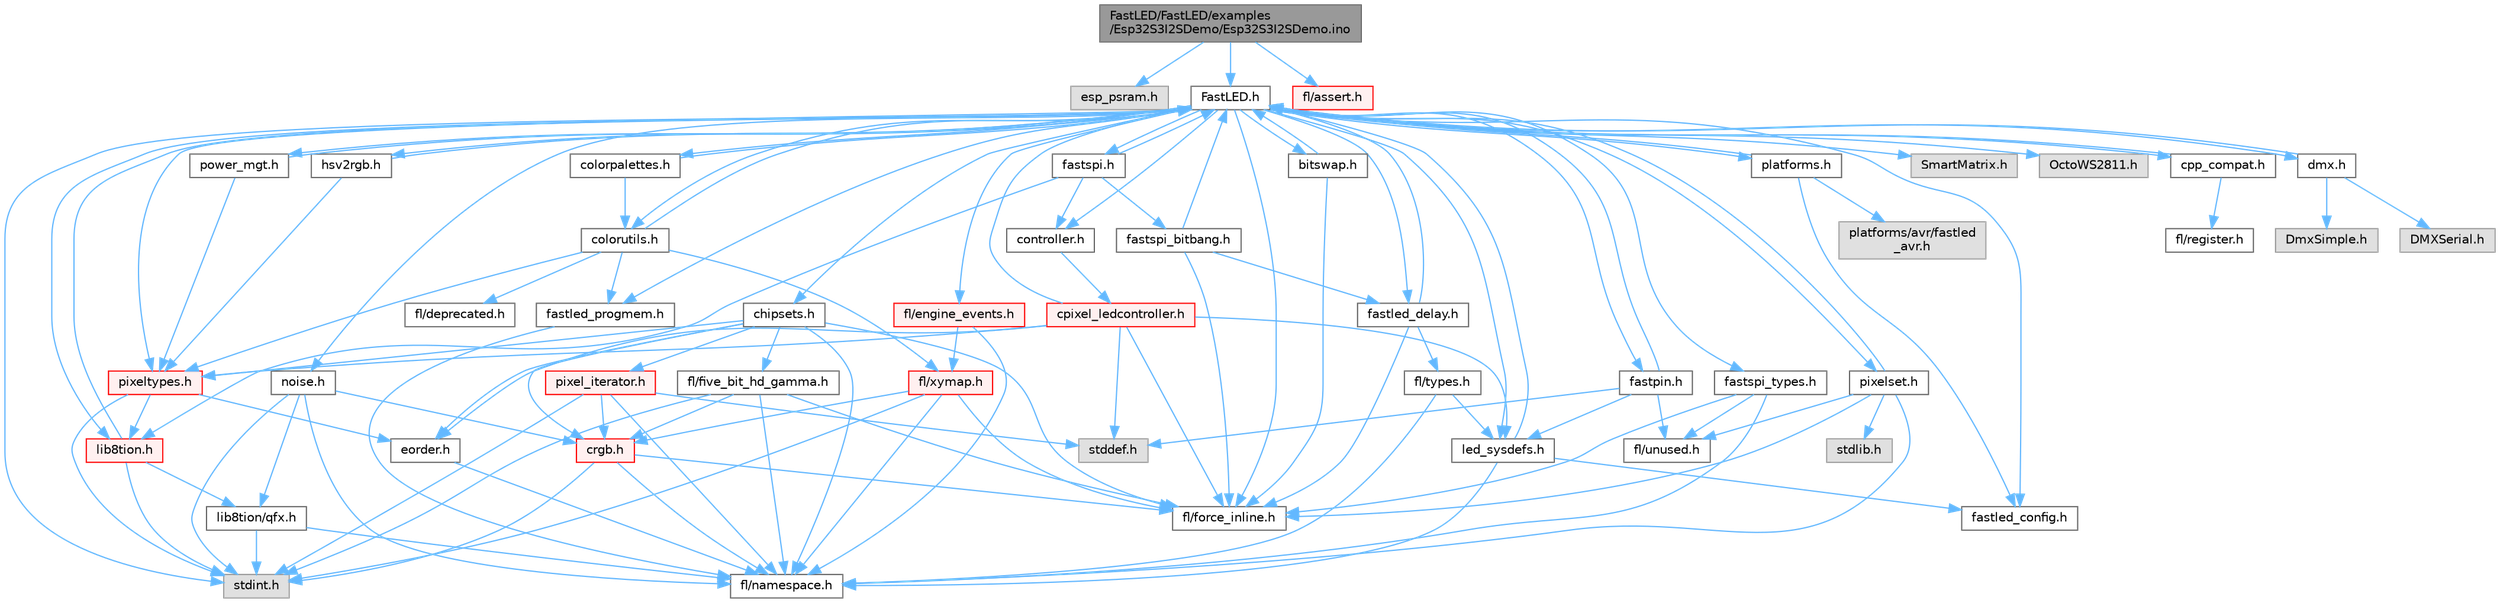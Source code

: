 digraph "FastLED/FastLED/examples/Esp32S3I2SDemo/Esp32S3I2SDemo.ino"
{
 // LATEX_PDF_SIZE
  bgcolor="transparent";
  edge [fontname=Helvetica,fontsize=10,labelfontname=Helvetica,labelfontsize=10];
  node [fontname=Helvetica,fontsize=10,shape=box,height=0.2,width=0.4];
  Node1 [id="Node000001",label="FastLED/FastLED/examples\l/Esp32S3I2SDemo/Esp32S3I2SDemo.ino",height=0.2,width=0.4,color="gray40", fillcolor="grey60", style="filled", fontcolor="black",tooltip=" "];
  Node1 -> Node2 [id="edge1_Node000001_Node000002",color="steelblue1",style="solid",tooltip=" "];
  Node2 [id="Node000002",label="esp_psram.h",height=0.2,width=0.4,color="grey60", fillcolor="#E0E0E0", style="filled",tooltip=" "];
  Node1 -> Node3 [id="edge2_Node000001_Node000003",color="steelblue1",style="solid",tooltip=" "];
  Node3 [id="Node000003",label="FastLED.h",height=0.2,width=0.4,color="grey40", fillcolor="white", style="filled",URL="$db/d97/_fast_l_e_d_8h.html",tooltip="central include file for FastLED, defines the CFastLED class/object"];
  Node3 -> Node4 [id="edge3_Node000003_Node000004",color="steelblue1",style="solid",tooltip=" "];
  Node4 [id="Node000004",label="stdint.h",height=0.2,width=0.4,color="grey60", fillcolor="#E0E0E0", style="filled",tooltip=" "];
  Node3 -> Node5 [id="edge4_Node000003_Node000005",color="steelblue1",style="solid",tooltip=" "];
  Node5 [id="Node000005",label="SmartMatrix.h",height=0.2,width=0.4,color="grey60", fillcolor="#E0E0E0", style="filled",tooltip=" "];
  Node3 -> Node6 [id="edge5_Node000003_Node000006",color="steelblue1",style="solid",tooltip=" "];
  Node6 [id="Node000006",label="OctoWS2811.h",height=0.2,width=0.4,color="grey60", fillcolor="#E0E0E0", style="filled",tooltip=" "];
  Node3 -> Node7 [id="edge6_Node000003_Node000007",color="steelblue1",style="solid",tooltip=" "];
  Node7 [id="Node000007",label="fl/force_inline.h",height=0.2,width=0.4,color="grey40", fillcolor="white", style="filled",URL="$d8/d2d/fl_2force__inline_8h.html",tooltip=" "];
  Node3 -> Node8 [id="edge7_Node000003_Node000008",color="steelblue1",style="solid",tooltip=" "];
  Node8 [id="Node000008",label="cpp_compat.h",height=0.2,width=0.4,color="grey40", fillcolor="white", style="filled",URL="$d9/d13/cpp__compat_8h.html",tooltip="Compatibility functions based on C++ version."];
  Node8 -> Node3 [id="edge8_Node000008_Node000003",color="steelblue1",style="solid",tooltip=" "];
  Node8 -> Node9 [id="edge9_Node000008_Node000009",color="steelblue1",style="solid",tooltip=" "];
  Node9 [id="Node000009",label="fl/register.h",height=0.2,width=0.4,color="grey40", fillcolor="white", style="filled",URL="$d8/dc1/fl_2register_8h.html",tooltip=" "];
  Node3 -> Node10 [id="edge10_Node000003_Node000010",color="steelblue1",style="solid",tooltip=" "];
  Node10 [id="Node000010",label="fastled_config.h",height=0.2,width=0.4,color="grey40", fillcolor="white", style="filled",URL="$d5/d11/fastled__config_8h.html",tooltip="Contains definitions that can be used to configure FastLED at compile time."];
  Node3 -> Node11 [id="edge11_Node000003_Node000011",color="steelblue1",style="solid",tooltip=" "];
  Node11 [id="Node000011",label="led_sysdefs.h",height=0.2,width=0.4,color="grey40", fillcolor="white", style="filled",URL="$d9/d3e/led__sysdefs_8h.html",tooltip="Determines which platform system definitions to include."];
  Node11 -> Node3 [id="edge12_Node000011_Node000003",color="steelblue1",style="solid",tooltip=" "];
  Node11 -> Node10 [id="edge13_Node000011_Node000010",color="steelblue1",style="solid",tooltip=" "];
  Node11 -> Node12 [id="edge14_Node000011_Node000012",color="steelblue1",style="solid",tooltip=" "];
  Node12 [id="Node000012",label="fl/namespace.h",height=0.2,width=0.4,color="grey40", fillcolor="white", style="filled",URL="$df/d2a/namespace_8h.html",tooltip="Implements the FastLED namespace macros."];
  Node3 -> Node13 [id="edge15_Node000003_Node000013",color="steelblue1",style="solid",tooltip=" "];
  Node13 [id="Node000013",label="fastled_delay.h",height=0.2,width=0.4,color="grey40", fillcolor="white", style="filled",URL="$d0/da8/fastled__delay_8h.html",tooltip="Utility functions and classes for managing delay cycles."];
  Node13 -> Node3 [id="edge16_Node000013_Node000003",color="steelblue1",style="solid",tooltip=" "];
  Node13 -> Node14 [id="edge17_Node000013_Node000014",color="steelblue1",style="solid",tooltip=" "];
  Node14 [id="Node000014",label="fl/types.h",height=0.2,width=0.4,color="grey40", fillcolor="white", style="filled",URL="$d7/da1/fl_2types_8h.html",tooltip=" "];
  Node14 -> Node11 [id="edge18_Node000014_Node000011",color="steelblue1",style="solid",tooltip=" "];
  Node14 -> Node12 [id="edge19_Node000014_Node000012",color="steelblue1",style="solid",tooltip=" "];
  Node13 -> Node7 [id="edge20_Node000013_Node000007",color="steelblue1",style="solid",tooltip=" "];
  Node3 -> Node15 [id="edge21_Node000003_Node000015",color="steelblue1",style="solid",tooltip=" "];
  Node15 [id="Node000015",label="bitswap.h",height=0.2,width=0.4,color="grey40", fillcolor="white", style="filled",URL="$de/ded/bitswap_8h.html",tooltip="Functions for doing a rotation of bits/bytes used by parallel output."];
  Node15 -> Node3 [id="edge22_Node000015_Node000003",color="steelblue1",style="solid",tooltip=" "];
  Node15 -> Node7 [id="edge23_Node000015_Node000007",color="steelblue1",style="solid",tooltip=" "];
  Node3 -> Node16 [id="edge24_Node000003_Node000016",color="steelblue1",style="solid",tooltip=" "];
  Node16 [id="Node000016",label="controller.h",height=0.2,width=0.4,color="grey40", fillcolor="white", style="filled",URL="$d2/dd9/controller_8h.html",tooltip="deprecated: base definitions used by led controllers for writing out led data"];
  Node16 -> Node17 [id="edge25_Node000016_Node000017",color="steelblue1",style="solid",tooltip=" "];
  Node17 [id="Node000017",label="cpixel_ledcontroller.h",height=0.2,width=0.4,color="red", fillcolor="#FFF0F0", style="filled",URL="$d9/d57/cpixel__ledcontroller_8h.html",tooltip="defines the templated version of the CLEDController class"];
  Node17 -> Node18 [id="edge26_Node000017_Node000018",color="steelblue1",style="solid",tooltip=" "];
  Node18 [id="Node000018",label="stddef.h",height=0.2,width=0.4,color="grey60", fillcolor="#E0E0E0", style="filled",tooltip=" "];
  Node17 -> Node3 [id="edge27_Node000017_Node000003",color="steelblue1",style="solid",tooltip=" "];
  Node17 -> Node11 [id="edge28_Node000017_Node000011",color="steelblue1",style="solid",tooltip=" "];
  Node17 -> Node19 [id="edge29_Node000017_Node000019",color="steelblue1",style="solid",tooltip=" "];
  Node19 [id="Node000019",label="pixeltypes.h",height=0.2,width=0.4,color="red", fillcolor="#FFF0F0", style="filled",URL="$d2/dba/pixeltypes_8h.html",tooltip="Includes defintions for RGB and HSV pixels."];
  Node19 -> Node4 [id="edge30_Node000019_Node000004",color="steelblue1",style="solid",tooltip=" "];
  Node19 -> Node20 [id="edge31_Node000019_Node000020",color="steelblue1",style="solid",tooltip=" "];
  Node20 [id="Node000020",label="lib8tion.h",height=0.2,width=0.4,color="red", fillcolor="#FFF0F0", style="filled",URL="$df/da5/lib8tion_8h.html",tooltip="Fast, efficient 8-bit math functions specifically designed for high-performance LED programming."];
  Node20 -> Node3 [id="edge32_Node000020_Node000003",color="steelblue1",style="solid",tooltip=" "];
  Node20 -> Node4 [id="edge33_Node000020_Node000004",color="steelblue1",style="solid",tooltip=" "];
  Node20 -> Node23 [id="edge34_Node000020_Node000023",color="steelblue1",style="solid",tooltip=" "];
  Node23 [id="Node000023",label="lib8tion/qfx.h",height=0.2,width=0.4,color="grey40", fillcolor="white", style="filled",URL="$d2/d19/qfx_8h.html",tooltip=" "];
  Node23 -> Node4 [id="edge35_Node000023_Node000004",color="steelblue1",style="solid",tooltip=" "];
  Node23 -> Node12 [id="edge36_Node000023_Node000012",color="steelblue1",style="solid",tooltip=" "];
  Node19 -> Node34 [id="edge37_Node000019_Node000034",color="steelblue1",style="solid",tooltip=" "];
  Node34 [id="Node000034",label="eorder.h",height=0.2,width=0.4,color="grey40", fillcolor="white", style="filled",URL="$db/d07/eorder_8h.html",tooltip="Defines color channel ordering enumerations."];
  Node34 -> Node12 [id="edge38_Node000034_Node000012",color="steelblue1",style="solid",tooltip=" "];
  Node17 -> Node34 [id="edge39_Node000017_Node000034",color="steelblue1",style="solid",tooltip=" "];
  Node17 -> Node7 [id="edge40_Node000017_Node000007",color="steelblue1",style="solid",tooltip=" "];
  Node3 -> Node64 [id="edge41_Node000003_Node000064",color="steelblue1",style="solid",tooltip=" "];
  Node64 [id="Node000064",label="fastpin.h",height=0.2,width=0.4,color="grey40", fillcolor="white", style="filled",URL="$db/d65/fastpin_8h.html",tooltip="Class base definitions for defining fast pin access."];
  Node64 -> Node3 [id="edge42_Node000064_Node000003",color="steelblue1",style="solid",tooltip=" "];
  Node64 -> Node11 [id="edge43_Node000064_Node000011",color="steelblue1",style="solid",tooltip=" "];
  Node64 -> Node18 [id="edge44_Node000064_Node000018",color="steelblue1",style="solid",tooltip=" "];
  Node64 -> Node49 [id="edge45_Node000064_Node000049",color="steelblue1",style="solid",tooltip=" "];
  Node49 [id="Node000049",label="fl/unused.h",height=0.2,width=0.4,color="grey40", fillcolor="white", style="filled",URL="$d8/d4b/unused_8h.html",tooltip=" "];
  Node3 -> Node65 [id="edge46_Node000003_Node000065",color="steelblue1",style="solid",tooltip=" "];
  Node65 [id="Node000065",label="fastspi_types.h",height=0.2,width=0.4,color="grey40", fillcolor="white", style="filled",URL="$d2/ddb/fastspi__types_8h.html",tooltip="Data types and constants used by SPI interfaces."];
  Node65 -> Node7 [id="edge47_Node000065_Node000007",color="steelblue1",style="solid",tooltip=" "];
  Node65 -> Node12 [id="edge48_Node000065_Node000012",color="steelblue1",style="solid",tooltip=" "];
  Node65 -> Node49 [id="edge49_Node000065_Node000049",color="steelblue1",style="solid",tooltip=" "];
  Node3 -> Node66 [id="edge50_Node000003_Node000066",color="steelblue1",style="solid",tooltip=" "];
  Node66 [id="Node000066",label="dmx.h",height=0.2,width=0.4,color="grey40", fillcolor="white", style="filled",URL="$d3/de1/dmx_8h.html",tooltip="Defines the DMX512-based LED controllers."];
  Node66 -> Node3 [id="edge51_Node000066_Node000003",color="steelblue1",style="solid",tooltip=" "];
  Node66 -> Node67 [id="edge52_Node000066_Node000067",color="steelblue1",style="solid",tooltip=" "];
  Node67 [id="Node000067",label="DmxSimple.h",height=0.2,width=0.4,color="grey60", fillcolor="#E0E0E0", style="filled",tooltip=" "];
  Node66 -> Node68 [id="edge53_Node000066_Node000068",color="steelblue1",style="solid",tooltip=" "];
  Node68 [id="Node000068",label="DMXSerial.h",height=0.2,width=0.4,color="grey60", fillcolor="#E0E0E0", style="filled",tooltip=" "];
  Node3 -> Node69 [id="edge54_Node000003_Node000069",color="steelblue1",style="solid",tooltip=" "];
  Node69 [id="Node000069",label="platforms.h",height=0.2,width=0.4,color="grey40", fillcolor="white", style="filled",URL="$da/dc9/platforms_8h.html",tooltip="Determines which platforms headers to include."];
  Node69 -> Node3 [id="edge55_Node000069_Node000003",color="steelblue1",style="solid",tooltip=" "];
  Node69 -> Node10 [id="edge56_Node000069_Node000010",color="steelblue1",style="solid",tooltip=" "];
  Node69 -> Node70 [id="edge57_Node000069_Node000070",color="steelblue1",style="solid",tooltip=" "];
  Node70 [id="Node000070",label="platforms/avr/fastled\l_avr.h",height=0.2,width=0.4,color="grey60", fillcolor="#E0E0E0", style="filled",tooltip=" "];
  Node3 -> Node71 [id="edge58_Node000003_Node000071",color="steelblue1",style="solid",tooltip=" "];
  Node71 [id="Node000071",label="fastled_progmem.h",height=0.2,width=0.4,color="grey40", fillcolor="white", style="filled",URL="$df/dab/fastled__progmem_8h.html",tooltip="Wrapper definitions to allow seamless use of PROGMEM in environments that have it."];
  Node71 -> Node12 [id="edge59_Node000071_Node000012",color="steelblue1",style="solid",tooltip=" "];
  Node3 -> Node20 [id="edge60_Node000003_Node000020",color="steelblue1",style="solid",tooltip=" "];
  Node3 -> Node19 [id="edge61_Node000003_Node000019",color="steelblue1",style="solid",tooltip=" "];
  Node3 -> Node72 [id="edge62_Node000003_Node000072",color="steelblue1",style="solid",tooltip=" "];
  Node72 [id="Node000072",label="hsv2rgb.h",height=0.2,width=0.4,color="grey40", fillcolor="white", style="filled",URL="$de/d9a/hsv2rgb_8h.html",tooltip="Functions to convert from the HSV colorspace to the RGB colorspace."];
  Node72 -> Node3 [id="edge63_Node000072_Node000003",color="steelblue1",style="solid",tooltip=" "];
  Node72 -> Node19 [id="edge64_Node000072_Node000019",color="steelblue1",style="solid",tooltip=" "];
  Node3 -> Node73 [id="edge65_Node000003_Node000073",color="steelblue1",style="solid",tooltip=" "];
  Node73 [id="Node000073",label="colorutils.h",height=0.2,width=0.4,color="grey40", fillcolor="white", style="filled",URL="$d1/dfb/colorutils_8h.html",tooltip="Utility functions for color fill, palettes, blending, and more."];
  Node73 -> Node3 [id="edge66_Node000073_Node000003",color="steelblue1",style="solid",tooltip=" "];
  Node73 -> Node19 [id="edge67_Node000073_Node000019",color="steelblue1",style="solid",tooltip=" "];
  Node73 -> Node71 [id="edge68_Node000073_Node000071",color="steelblue1",style="solid",tooltip=" "];
  Node73 -> Node52 [id="edge69_Node000073_Node000052",color="steelblue1",style="solid",tooltip=" "];
  Node52 [id="Node000052",label="fl/xymap.h",height=0.2,width=0.4,color="red", fillcolor="#FFF0F0", style="filled",URL="$d6/dc9/fl_2xymap_8h.html",tooltip=" "];
  Node52 -> Node4 [id="edge70_Node000052_Node000004",color="steelblue1",style="solid",tooltip=" "];
  Node52 -> Node27 [id="edge71_Node000052_Node000027",color="steelblue1",style="solid",tooltip=" "];
  Node27 [id="Node000027",label="crgb.h",height=0.2,width=0.4,color="red", fillcolor="#FFF0F0", style="filled",URL="$db/dd1/crgb_8h.html",tooltip="Defines the red, green, and blue (RGB) pixel struct."];
  Node27 -> Node4 [id="edge72_Node000027_Node000004",color="steelblue1",style="solid",tooltip=" "];
  Node27 -> Node12 [id="edge73_Node000027_Node000012",color="steelblue1",style="solid",tooltip=" "];
  Node27 -> Node7 [id="edge74_Node000027_Node000007",color="steelblue1",style="solid",tooltip=" "];
  Node52 -> Node7 [id="edge75_Node000052_Node000007",color="steelblue1",style="solid",tooltip=" "];
  Node52 -> Node12 [id="edge76_Node000052_Node000012",color="steelblue1",style="solid",tooltip=" "];
  Node73 -> Node74 [id="edge77_Node000073_Node000074",color="steelblue1",style="solid",tooltip=" "];
  Node74 [id="Node000074",label="fl/deprecated.h",height=0.2,width=0.4,color="grey40", fillcolor="white", style="filled",URL="$d4/dce/deprecated_8h.html",tooltip=" "];
  Node3 -> Node75 [id="edge78_Node000003_Node000075",color="steelblue1",style="solid",tooltip=" "];
  Node75 [id="Node000075",label="pixelset.h",height=0.2,width=0.4,color="grey40", fillcolor="white", style="filled",URL="$d4/d46/pixelset_8h.html",tooltip="Declares classes for managing logical groups of LEDs."];
  Node75 -> Node3 [id="edge79_Node000075_Node000003",color="steelblue1",style="solid",tooltip=" "];
  Node75 -> Node7 [id="edge80_Node000075_Node000007",color="steelblue1",style="solid",tooltip=" "];
  Node75 -> Node49 [id="edge81_Node000075_Node000049",color="steelblue1",style="solid",tooltip=" "];
  Node75 -> Node76 [id="edge82_Node000075_Node000076",color="steelblue1",style="solid",tooltip=" "];
  Node76 [id="Node000076",label="stdlib.h",height=0.2,width=0.4,color="grey60", fillcolor="#E0E0E0", style="filled",tooltip=" "];
  Node75 -> Node12 [id="edge83_Node000075_Node000012",color="steelblue1",style="solid",tooltip=" "];
  Node3 -> Node77 [id="edge84_Node000003_Node000077",color="steelblue1",style="solid",tooltip=" "];
  Node77 [id="Node000077",label="colorpalettes.h",height=0.2,width=0.4,color="grey40", fillcolor="white", style="filled",URL="$dc/dcc/colorpalettes_8h.html",tooltip="Declarations for the predefined color palettes supplied by FastLED."];
  Node77 -> Node3 [id="edge85_Node000077_Node000003",color="steelblue1",style="solid",tooltip=" "];
  Node77 -> Node73 [id="edge86_Node000077_Node000073",color="steelblue1",style="solid",tooltip=" "];
  Node3 -> Node78 [id="edge87_Node000003_Node000078",color="steelblue1",style="solid",tooltip=" "];
  Node78 [id="Node000078",label="noise.h",height=0.2,width=0.4,color="grey40", fillcolor="white", style="filled",URL="$d1/d31/noise_8h.html",tooltip="Functions to generate and fill arrays with noise."];
  Node78 -> Node4 [id="edge88_Node000078_Node000004",color="steelblue1",style="solid",tooltip=" "];
  Node78 -> Node27 [id="edge89_Node000078_Node000027",color="steelblue1",style="solid",tooltip=" "];
  Node78 -> Node12 [id="edge90_Node000078_Node000012",color="steelblue1",style="solid",tooltip=" "];
  Node78 -> Node23 [id="edge91_Node000078_Node000023",color="steelblue1",style="solid",tooltip=" "];
  Node3 -> Node79 [id="edge92_Node000003_Node000079",color="steelblue1",style="solid",tooltip=" "];
  Node79 [id="Node000079",label="power_mgt.h",height=0.2,width=0.4,color="grey40", fillcolor="white", style="filled",URL="$dc/d5b/power__mgt_8h.html",tooltip="Functions to limit the power used by FastLED."];
  Node79 -> Node3 [id="edge93_Node000079_Node000003",color="steelblue1",style="solid",tooltip=" "];
  Node79 -> Node19 [id="edge94_Node000079_Node000019",color="steelblue1",style="solid",tooltip=" "];
  Node3 -> Node80 [id="edge95_Node000003_Node000080",color="steelblue1",style="solid",tooltip=" "];
  Node80 [id="Node000080",label="fastspi.h",height=0.2,width=0.4,color="grey40", fillcolor="white", style="filled",URL="$d6/ddc/fastspi_8h.html",tooltip="Serial peripheral interface (SPI) definitions per platform."];
  Node80 -> Node3 [id="edge96_Node000080_Node000003",color="steelblue1",style="solid",tooltip=" "];
  Node80 -> Node16 [id="edge97_Node000080_Node000016",color="steelblue1",style="solid",tooltip=" "];
  Node80 -> Node20 [id="edge98_Node000080_Node000020",color="steelblue1",style="solid",tooltip=" "];
  Node80 -> Node81 [id="edge99_Node000080_Node000081",color="steelblue1",style="solid",tooltip=" "];
  Node81 [id="Node000081",label="fastspi_bitbang.h",height=0.2,width=0.4,color="grey40", fillcolor="white", style="filled",URL="$d9/d8d/fastspi__bitbang_8h.html",tooltip="Software SPI (aka bit-banging) support."];
  Node81 -> Node3 [id="edge100_Node000081_Node000003",color="steelblue1",style="solid",tooltip=" "];
  Node81 -> Node13 [id="edge101_Node000081_Node000013",color="steelblue1",style="solid",tooltip=" "];
  Node81 -> Node7 [id="edge102_Node000081_Node000007",color="steelblue1",style="solid",tooltip=" "];
  Node3 -> Node82 [id="edge103_Node000003_Node000082",color="steelblue1",style="solid",tooltip=" "];
  Node82 [id="Node000082",label="chipsets.h",height=0.2,width=0.4,color="grey40", fillcolor="white", style="filled",URL="$db/d66/chipsets_8h.html",tooltip="Contains the bulk of the definitions for the various LED chipsets supported."];
  Node82 -> Node19 [id="edge104_Node000082_Node000019",color="steelblue1",style="solid",tooltip=" "];
  Node82 -> Node45 [id="edge105_Node000082_Node000045",color="steelblue1",style="solid",tooltip=" "];
  Node45 [id="Node000045",label="fl/five_bit_hd_gamma.h",height=0.2,width=0.4,color="grey40", fillcolor="white", style="filled",URL="$dc/d44/five__bit__hd__gamma_8h.html",tooltip="Declares functions for five-bit gamma correction."];
  Node45 -> Node4 [id="edge106_Node000045_Node000004",color="steelblue1",style="solid",tooltip=" "];
  Node45 -> Node12 [id="edge107_Node000045_Node000012",color="steelblue1",style="solid",tooltip=" "];
  Node45 -> Node7 [id="edge108_Node000045_Node000007",color="steelblue1",style="solid",tooltip=" "];
  Node45 -> Node27 [id="edge109_Node000045_Node000027",color="steelblue1",style="solid",tooltip=" "];
  Node82 -> Node7 [id="edge110_Node000082_Node000007",color="steelblue1",style="solid",tooltip=" "];
  Node82 -> Node47 [id="edge111_Node000082_Node000047",color="steelblue1",style="solid",tooltip=" "];
  Node47 [id="Node000047",label="pixel_iterator.h",height=0.2,width=0.4,color="red", fillcolor="#FFF0F0", style="filled",URL="$d8/d6c/pixel__iterator_8h.html",tooltip="Non-templated low level pixel data writing class."];
  Node47 -> Node18 [id="edge112_Node000047_Node000018",color="steelblue1",style="solid",tooltip=" "];
  Node47 -> Node4 [id="edge113_Node000047_Node000004",color="steelblue1",style="solid",tooltip=" "];
  Node47 -> Node12 [id="edge114_Node000047_Node000012",color="steelblue1",style="solid",tooltip=" "];
  Node47 -> Node27 [id="edge115_Node000047_Node000027",color="steelblue1",style="solid",tooltip=" "];
  Node82 -> Node27 [id="edge116_Node000082_Node000027",color="steelblue1",style="solid",tooltip=" "];
  Node82 -> Node34 [id="edge117_Node000082_Node000034",color="steelblue1",style="solid",tooltip=" "];
  Node82 -> Node12 [id="edge118_Node000082_Node000012",color="steelblue1",style="solid",tooltip=" "];
  Node3 -> Node50 [id="edge119_Node000003_Node000050",color="steelblue1",style="solid",tooltip=" "];
  Node50 [id="Node000050",label="fl/engine_events.h",height=0.2,width=0.4,color="red", fillcolor="#FFF0F0", style="filled",URL="$dc/dd9/fl_2engine__events_8h.html",tooltip=" "];
  Node50 -> Node52 [id="edge120_Node000050_Node000052",color="steelblue1",style="solid",tooltip=" "];
  Node50 -> Node12 [id="edge121_Node000050_Node000012",color="steelblue1",style="solid",tooltip=" "];
  Node1 -> Node59 [id="edge122_Node000001_Node000059",color="steelblue1",style="solid",tooltip=" "];
  Node59 [id="Node000059",label="fl/assert.h",height=0.2,width=0.4,color="red", fillcolor="#FFF0F0", style="filled",URL="$dc/da7/assert_8h.html",tooltip=" "];
}
